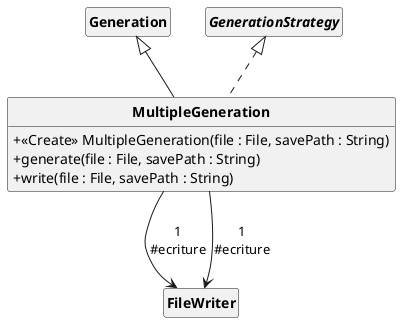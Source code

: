 @startuml

skinparam style strictuml
skinparam classAttributeIconSize 0
skinparam classFontStyle Bold
hide enum methods
hide empty members

class MultipleGeneration extends Generation implements GenerationStrategy{
+ <<Create>> MultipleGeneration(file : File, savePath : String)
+  generate(file : File, savePath : String) 
+  write(file : File, savePath : String) 
}

MultipleGeneration --> FileWriter : "1\n#ecriture"
MultipleGeneration --> FileWriter : "1\n#ecriture"


@enduml
